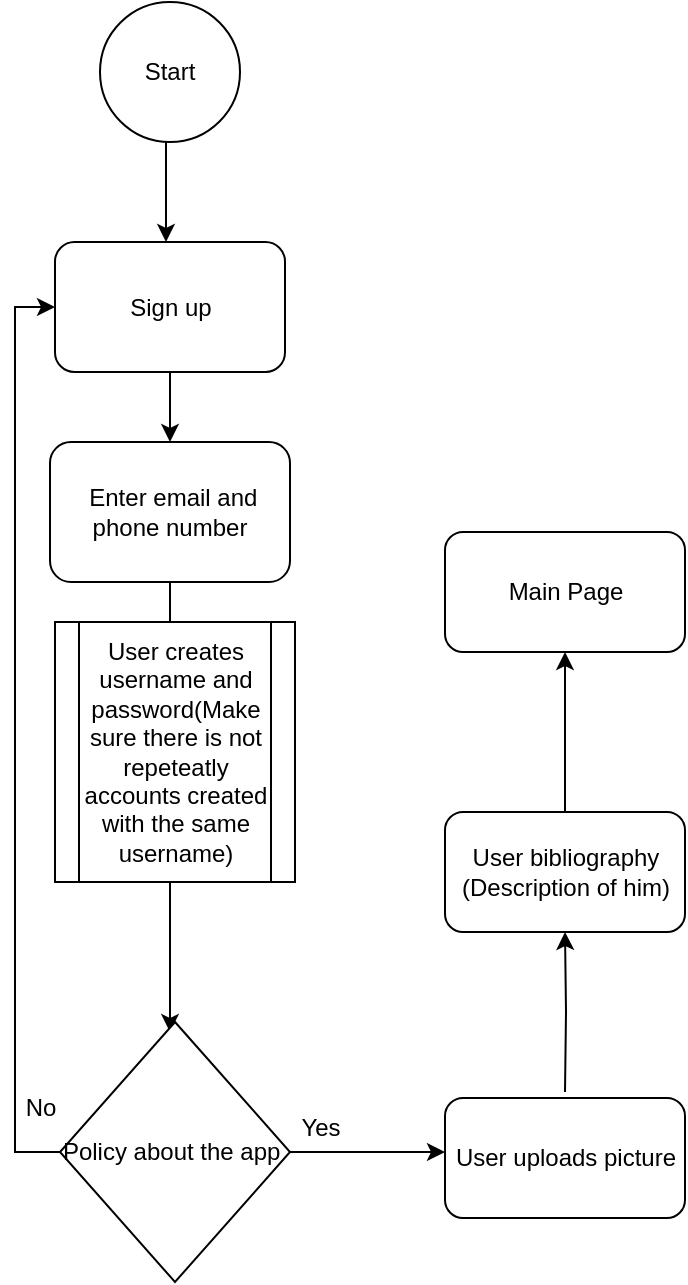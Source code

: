 <mxfile version="28.2.4">
  <diagram name="Page-1" id="w3rpWTdqNMNPqcqfWUDb">
    <mxGraphModel dx="714" dy="421" grid="1" gridSize="10" guides="1" tooltips="1" connect="1" arrows="1" fold="1" page="1" pageScale="1" pageWidth="850" pageHeight="1100" math="0" shadow="0">
      <root>
        <mxCell id="0" />
        <mxCell id="1" parent="0" />
        <mxCell id="jZ8ssXjZZB8B8TOYggtn-3" value="" style="edgeStyle=orthogonalEdgeStyle;rounded=0;orthogonalLoop=1;jettySize=auto;html=1;" parent="1" source="jZ8ssXjZZB8B8TOYggtn-1" target="jZ8ssXjZZB8B8TOYggtn-2" edge="1">
          <mxGeometry relative="1" as="geometry">
            <Array as="points">
              <mxPoint x="293" y="120" />
              <mxPoint x="293" y="120" />
            </Array>
          </mxGeometry>
        </mxCell>
        <mxCell id="jZ8ssXjZZB8B8TOYggtn-1" value="Start" style="ellipse;whiteSpace=wrap;html=1;aspect=fixed;" parent="1" vertex="1">
          <mxGeometry x="260" y="10" width="70" height="70" as="geometry" />
        </mxCell>
        <mxCell id="jZ8ssXjZZB8B8TOYggtn-5" value="" style="edgeStyle=orthogonalEdgeStyle;rounded=0;orthogonalLoop=1;jettySize=auto;html=1;" parent="1" source="jZ8ssXjZZB8B8TOYggtn-2" target="jZ8ssXjZZB8B8TOYggtn-4" edge="1">
          <mxGeometry relative="1" as="geometry" />
        </mxCell>
        <mxCell id="jZ8ssXjZZB8B8TOYggtn-2" value="Sign up" style="rounded=1;whiteSpace=wrap;html=1;" parent="1" vertex="1">
          <mxGeometry x="237.5" y="130" width="115" height="65" as="geometry" />
        </mxCell>
        <mxCell id="jZ8ssXjZZB8B8TOYggtn-7" value="" style="edgeStyle=orthogonalEdgeStyle;rounded=0;orthogonalLoop=1;jettySize=auto;html=1;" parent="1" source="jZ8ssXjZZB8B8TOYggtn-4" edge="1">
          <mxGeometry relative="1" as="geometry">
            <mxPoint x="295" y="385" as="targetPoint" />
          </mxGeometry>
        </mxCell>
        <mxCell id="jZ8ssXjZZB8B8TOYggtn-4" value="&amp;nbsp;Enter email and phone number" style="rounded=1;whiteSpace=wrap;html=1;" parent="1" vertex="1">
          <mxGeometry x="235" y="230" width="120" height="70" as="geometry" />
        </mxCell>
        <mxCell id="jZ8ssXjZZB8B8TOYggtn-9" value="" style="edgeStyle=orthogonalEdgeStyle;rounded=0;orthogonalLoop=1;jettySize=auto;html=1;" parent="1" edge="1">
          <mxGeometry relative="1" as="geometry">
            <mxPoint x="295" y="445" as="sourcePoint" />
            <mxPoint x="295" y="525" as="targetPoint" />
          </mxGeometry>
        </mxCell>
        <mxCell id="jZ8ssXjZZB8B8TOYggtn-15" value="" style="edgeStyle=orthogonalEdgeStyle;rounded=0;orthogonalLoop=1;jettySize=auto;html=1;" parent="1" source="jZ8ssXjZZB8B8TOYggtn-10" edge="1">
          <mxGeometry relative="1" as="geometry">
            <mxPoint x="432.5" y="585" as="targetPoint" />
          </mxGeometry>
        </mxCell>
        <mxCell id="jZ8ssXjZZB8B8TOYggtn-17" style="edgeStyle=orthogonalEdgeStyle;rounded=0;orthogonalLoop=1;jettySize=auto;html=1;exitX=0;exitY=0.5;exitDx=0;exitDy=0;entryX=0;entryY=0.5;entryDx=0;entryDy=0;" parent="1" source="jZ8ssXjZZB8B8TOYggtn-10" target="jZ8ssXjZZB8B8TOYggtn-2" edge="1">
          <mxGeometry relative="1" as="geometry" />
        </mxCell>
        <mxCell id="jZ8ssXjZZB8B8TOYggtn-10" value="Policy about the app&amp;nbsp;" style="rhombus;whiteSpace=wrap;html=1;" parent="1" vertex="1">
          <mxGeometry x="240" y="520" width="115" height="130" as="geometry" />
        </mxCell>
        <mxCell id="jZ8ssXjZZB8B8TOYggtn-13" value="No" style="text;html=1;align=center;verticalAlign=middle;resizable=0;points=[];autosize=1;strokeColor=none;fillColor=none;" parent="1" vertex="1">
          <mxGeometry x="210" y="548" width="40" height="30" as="geometry" />
        </mxCell>
        <mxCell id="jZ8ssXjZZB8B8TOYggtn-19" value="" style="edgeStyle=orthogonalEdgeStyle;rounded=0;orthogonalLoop=1;jettySize=auto;html=1;" parent="1" target="jZ8ssXjZZB8B8TOYggtn-18" edge="1">
          <mxGeometry relative="1" as="geometry">
            <mxPoint x="492.5" y="555" as="sourcePoint" />
          </mxGeometry>
        </mxCell>
        <mxCell id="jZ8ssXjZZB8B8TOYggtn-16" value="Yes" style="text;html=1;align=center;verticalAlign=middle;resizable=0;points=[];autosize=1;strokeColor=none;fillColor=none;" parent="1" vertex="1">
          <mxGeometry x="350" y="558" width="40" height="30" as="geometry" />
        </mxCell>
        <mxCell id="JjZs2JPMtr70CUI7rQfA-2" value="" style="edgeStyle=orthogonalEdgeStyle;rounded=0;orthogonalLoop=1;jettySize=auto;html=1;" edge="1" parent="1" source="jZ8ssXjZZB8B8TOYggtn-18" target="JjZs2JPMtr70CUI7rQfA-1">
          <mxGeometry relative="1" as="geometry" />
        </mxCell>
        <mxCell id="jZ8ssXjZZB8B8TOYggtn-18" value="User bibliography (Description of him)" style="rounded=1;whiteSpace=wrap;html=1;" parent="1" vertex="1">
          <mxGeometry x="432.5" y="415" width="120" height="60" as="geometry" />
        </mxCell>
        <mxCell id="jZ8ssXjZZB8B8TOYggtn-22" value="User uploads picture" style="rounded=1;whiteSpace=wrap;html=1;" parent="1" vertex="1">
          <mxGeometry x="432.5" y="558" width="120" height="60" as="geometry" />
        </mxCell>
        <mxCell id="jZ8ssXjZZB8B8TOYggtn-25" value="User creates username and password(Make sure there is not repeteatly accounts created with the same username)" style="shape=process;whiteSpace=wrap;html=1;backgroundOutline=1;" parent="1" vertex="1">
          <mxGeometry x="237.5" y="320" width="120" height="130" as="geometry" />
        </mxCell>
        <mxCell id="JjZs2JPMtr70CUI7rQfA-1" value="Main Page" style="rounded=1;whiteSpace=wrap;html=1;" vertex="1" parent="1">
          <mxGeometry x="432.5" y="275" width="120" height="60" as="geometry" />
        </mxCell>
      </root>
    </mxGraphModel>
  </diagram>
</mxfile>
